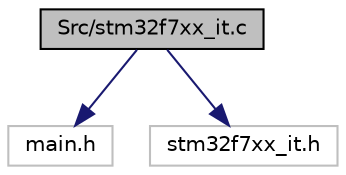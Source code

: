 digraph "Src/stm32f7xx_it.c"
{
 // LATEX_PDF_SIZE
  edge [fontname="Helvetica",fontsize="10",labelfontname="Helvetica",labelfontsize="10"];
  node [fontname="Helvetica",fontsize="10",shape=record];
  Node1 [label="Src/stm32f7xx_it.c",height=0.2,width=0.4,color="black", fillcolor="grey75", style="filled", fontcolor="black",tooltip="Interrupt Service Routines."];
  Node1 -> Node2 [color="midnightblue",fontsize="10",style="solid"];
  Node2 [label="main.h",height=0.2,width=0.4,color="grey75", fillcolor="white", style="filled",tooltip=" "];
  Node1 -> Node3 [color="midnightblue",fontsize="10",style="solid"];
  Node3 [label="stm32f7xx_it.h",height=0.2,width=0.4,color="grey75", fillcolor="white", style="filled",tooltip=" "];
}
